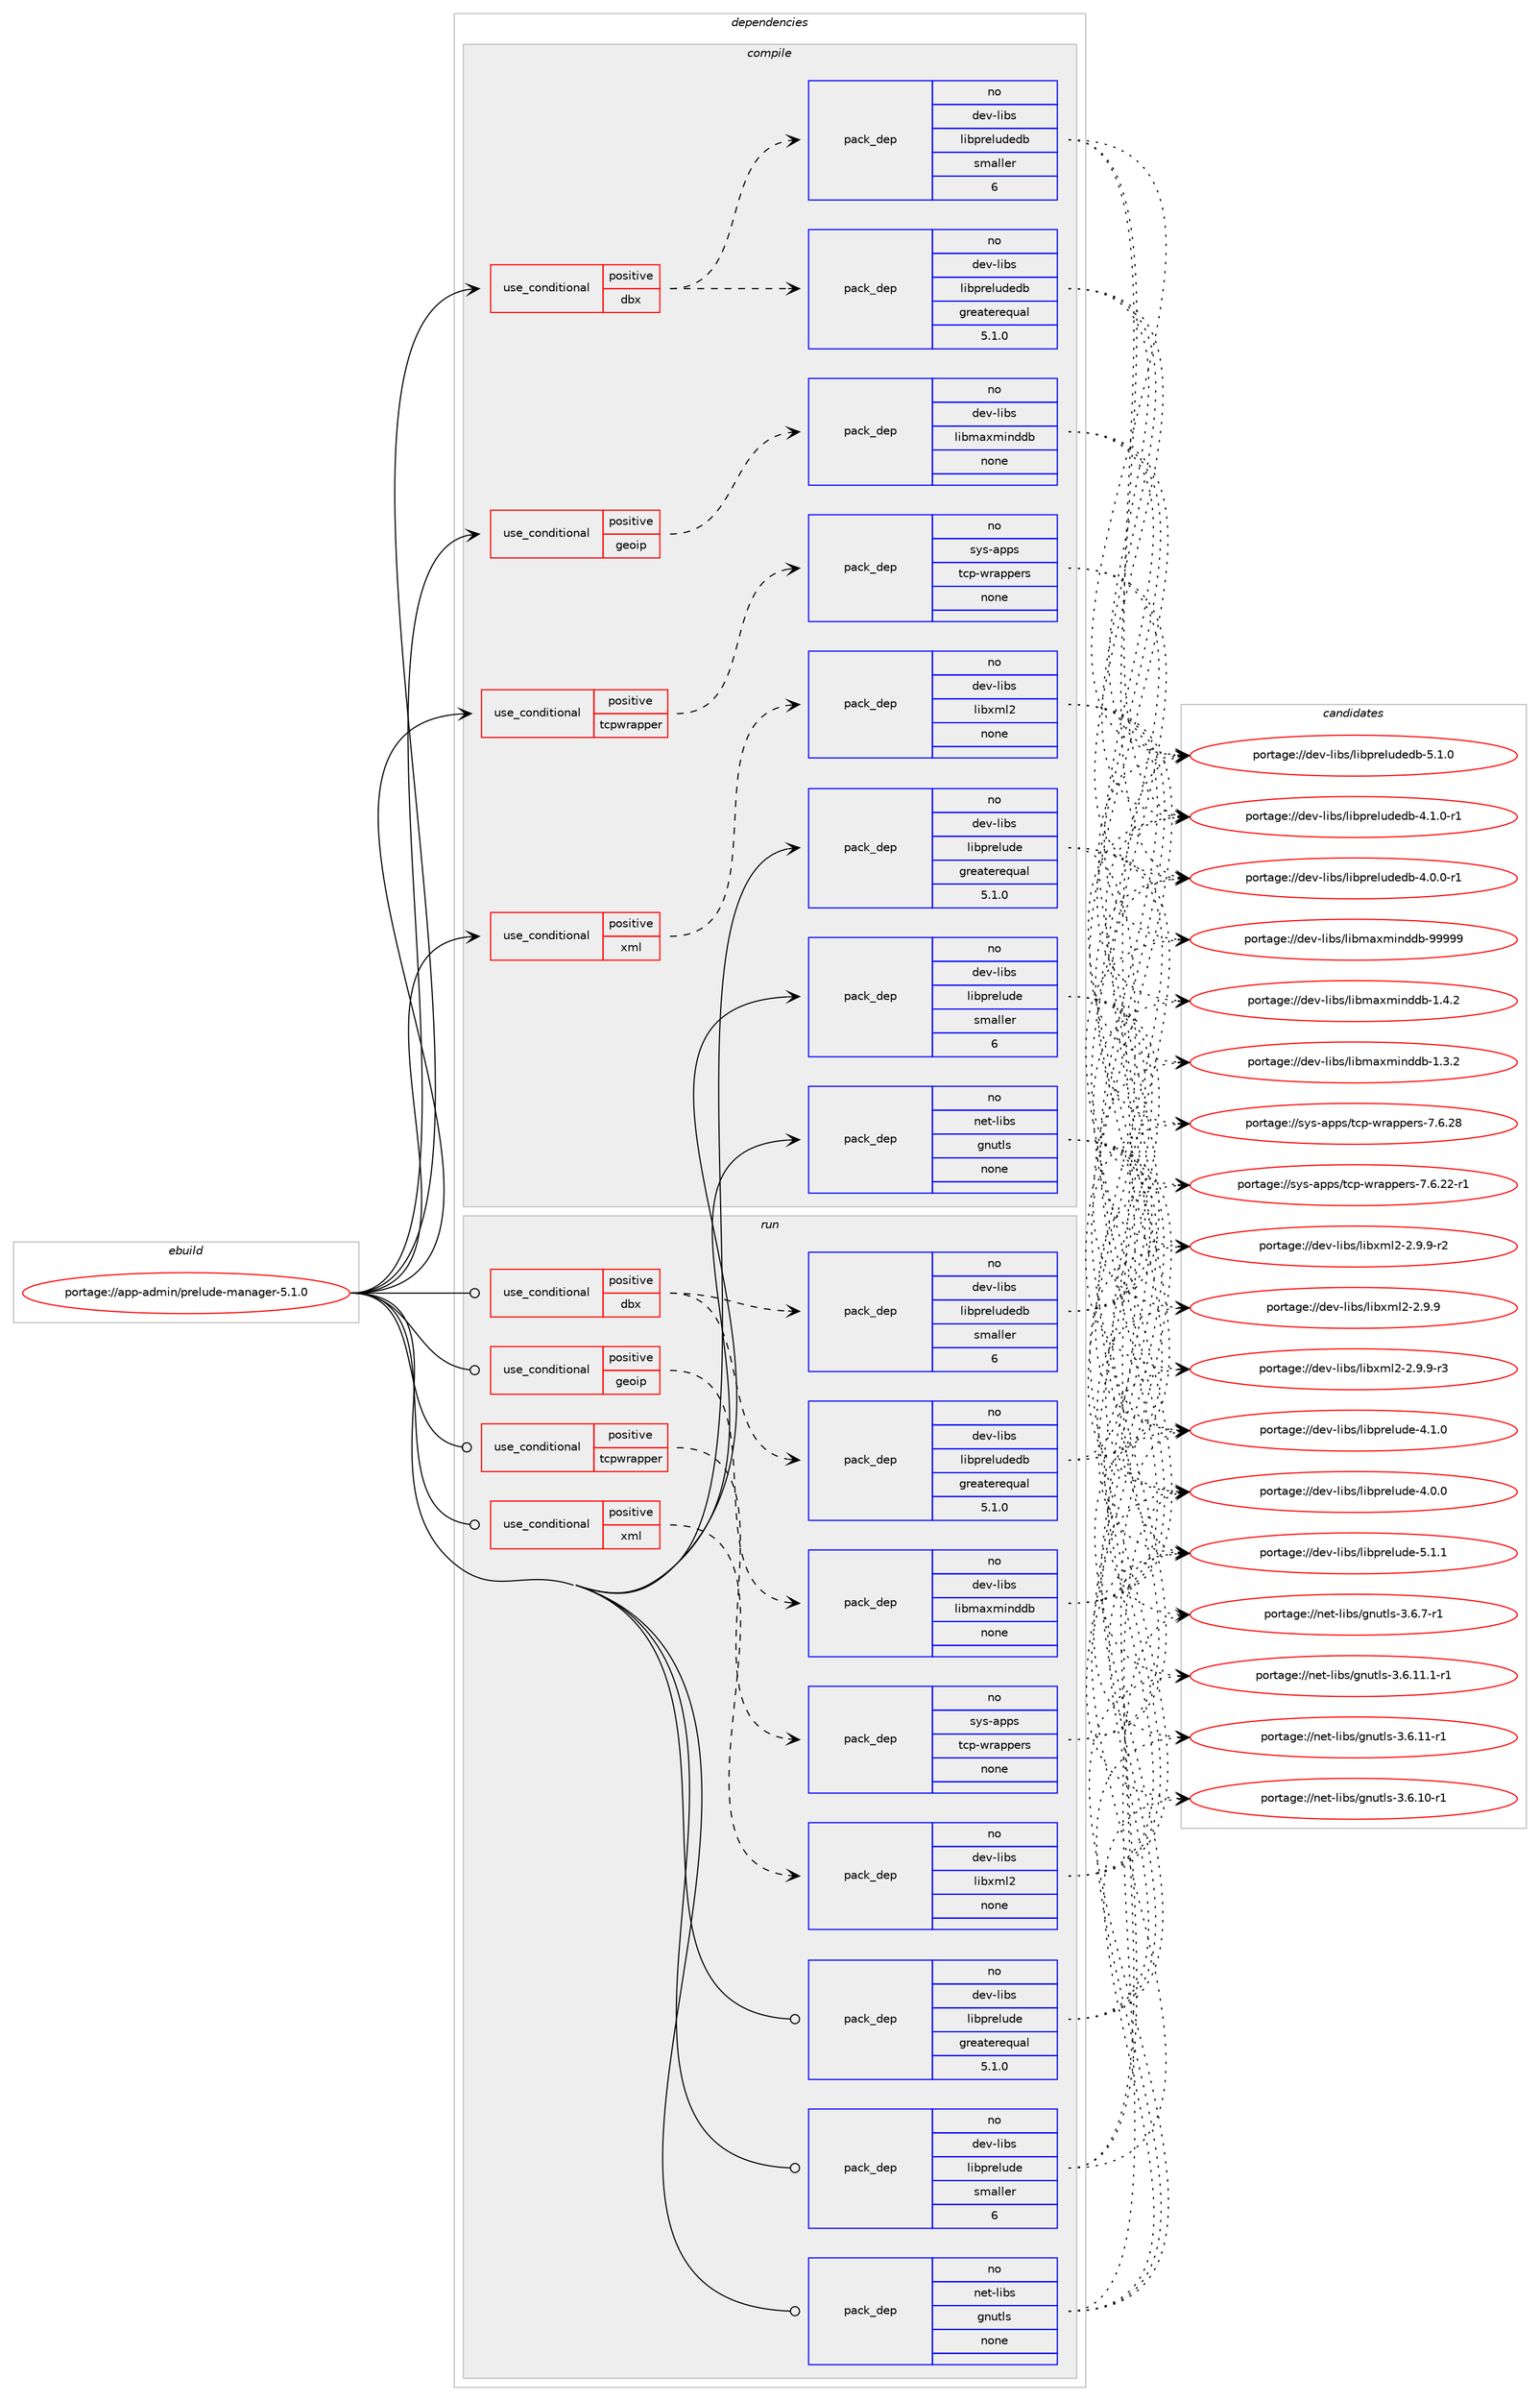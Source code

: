 digraph prolog {

# *************
# Graph options
# *************

newrank=true;
concentrate=true;
compound=true;
graph [rankdir=LR,fontname=Helvetica,fontsize=10,ranksep=1.5];#, ranksep=2.5, nodesep=0.2];
edge  [arrowhead=vee];
node  [fontname=Helvetica,fontsize=10];

# **********
# The ebuild
# **********

subgraph cluster_leftcol {
color=gray;
label=<<i>ebuild</i>>;
id [label="portage://app-admin/prelude-manager-5.1.0", color=red, width=4, href="../app-admin/prelude-manager-5.1.0.svg"];
}

# ****************
# The dependencies
# ****************

subgraph cluster_midcol {
color=gray;
label=<<i>dependencies</i>>;
subgraph cluster_compile {
fillcolor="#eeeeee";
style=filled;
label=<<i>compile</i>>;
subgraph cond154800 {
dependency654213 [label=<<TABLE BORDER="0" CELLBORDER="1" CELLSPACING="0" CELLPADDING="4"><TR><TD ROWSPAN="3" CELLPADDING="10">use_conditional</TD></TR><TR><TD>positive</TD></TR><TR><TD>dbx</TD></TR></TABLE>>, shape=none, color=red];
subgraph pack490716 {
dependency654214 [label=<<TABLE BORDER="0" CELLBORDER="1" CELLSPACING="0" CELLPADDING="4" WIDTH="220"><TR><TD ROWSPAN="6" CELLPADDING="30">pack_dep</TD></TR><TR><TD WIDTH="110">no</TD></TR><TR><TD>dev-libs</TD></TR><TR><TD>libpreludedb</TD></TR><TR><TD>greaterequal</TD></TR><TR><TD>5.1.0</TD></TR></TABLE>>, shape=none, color=blue];
}
dependency654213:e -> dependency654214:w [weight=20,style="dashed",arrowhead="vee"];
subgraph pack490717 {
dependency654215 [label=<<TABLE BORDER="0" CELLBORDER="1" CELLSPACING="0" CELLPADDING="4" WIDTH="220"><TR><TD ROWSPAN="6" CELLPADDING="30">pack_dep</TD></TR><TR><TD WIDTH="110">no</TD></TR><TR><TD>dev-libs</TD></TR><TR><TD>libpreludedb</TD></TR><TR><TD>smaller</TD></TR><TR><TD>6</TD></TR></TABLE>>, shape=none, color=blue];
}
dependency654213:e -> dependency654215:w [weight=20,style="dashed",arrowhead="vee"];
}
id:e -> dependency654213:w [weight=20,style="solid",arrowhead="vee"];
subgraph cond154801 {
dependency654216 [label=<<TABLE BORDER="0" CELLBORDER="1" CELLSPACING="0" CELLPADDING="4"><TR><TD ROWSPAN="3" CELLPADDING="10">use_conditional</TD></TR><TR><TD>positive</TD></TR><TR><TD>geoip</TD></TR></TABLE>>, shape=none, color=red];
subgraph pack490718 {
dependency654217 [label=<<TABLE BORDER="0" CELLBORDER="1" CELLSPACING="0" CELLPADDING="4" WIDTH="220"><TR><TD ROWSPAN="6" CELLPADDING="30">pack_dep</TD></TR><TR><TD WIDTH="110">no</TD></TR><TR><TD>dev-libs</TD></TR><TR><TD>libmaxminddb</TD></TR><TR><TD>none</TD></TR><TR><TD></TD></TR></TABLE>>, shape=none, color=blue];
}
dependency654216:e -> dependency654217:w [weight=20,style="dashed",arrowhead="vee"];
}
id:e -> dependency654216:w [weight=20,style="solid",arrowhead="vee"];
subgraph cond154802 {
dependency654218 [label=<<TABLE BORDER="0" CELLBORDER="1" CELLSPACING="0" CELLPADDING="4"><TR><TD ROWSPAN="3" CELLPADDING="10">use_conditional</TD></TR><TR><TD>positive</TD></TR><TR><TD>tcpwrapper</TD></TR></TABLE>>, shape=none, color=red];
subgraph pack490719 {
dependency654219 [label=<<TABLE BORDER="0" CELLBORDER="1" CELLSPACING="0" CELLPADDING="4" WIDTH="220"><TR><TD ROWSPAN="6" CELLPADDING="30">pack_dep</TD></TR><TR><TD WIDTH="110">no</TD></TR><TR><TD>sys-apps</TD></TR><TR><TD>tcp-wrappers</TD></TR><TR><TD>none</TD></TR><TR><TD></TD></TR></TABLE>>, shape=none, color=blue];
}
dependency654218:e -> dependency654219:w [weight=20,style="dashed",arrowhead="vee"];
}
id:e -> dependency654218:w [weight=20,style="solid",arrowhead="vee"];
subgraph cond154803 {
dependency654220 [label=<<TABLE BORDER="0" CELLBORDER="1" CELLSPACING="0" CELLPADDING="4"><TR><TD ROWSPAN="3" CELLPADDING="10">use_conditional</TD></TR><TR><TD>positive</TD></TR><TR><TD>xml</TD></TR></TABLE>>, shape=none, color=red];
subgraph pack490720 {
dependency654221 [label=<<TABLE BORDER="0" CELLBORDER="1" CELLSPACING="0" CELLPADDING="4" WIDTH="220"><TR><TD ROWSPAN="6" CELLPADDING="30">pack_dep</TD></TR><TR><TD WIDTH="110">no</TD></TR><TR><TD>dev-libs</TD></TR><TR><TD>libxml2</TD></TR><TR><TD>none</TD></TR><TR><TD></TD></TR></TABLE>>, shape=none, color=blue];
}
dependency654220:e -> dependency654221:w [weight=20,style="dashed",arrowhead="vee"];
}
id:e -> dependency654220:w [weight=20,style="solid",arrowhead="vee"];
subgraph pack490721 {
dependency654222 [label=<<TABLE BORDER="0" CELLBORDER="1" CELLSPACING="0" CELLPADDING="4" WIDTH="220"><TR><TD ROWSPAN="6" CELLPADDING="30">pack_dep</TD></TR><TR><TD WIDTH="110">no</TD></TR><TR><TD>dev-libs</TD></TR><TR><TD>libprelude</TD></TR><TR><TD>greaterequal</TD></TR><TR><TD>5.1.0</TD></TR></TABLE>>, shape=none, color=blue];
}
id:e -> dependency654222:w [weight=20,style="solid",arrowhead="vee"];
subgraph pack490722 {
dependency654223 [label=<<TABLE BORDER="0" CELLBORDER="1" CELLSPACING="0" CELLPADDING="4" WIDTH="220"><TR><TD ROWSPAN="6" CELLPADDING="30">pack_dep</TD></TR><TR><TD WIDTH="110">no</TD></TR><TR><TD>dev-libs</TD></TR><TR><TD>libprelude</TD></TR><TR><TD>smaller</TD></TR><TR><TD>6</TD></TR></TABLE>>, shape=none, color=blue];
}
id:e -> dependency654223:w [weight=20,style="solid",arrowhead="vee"];
subgraph pack490723 {
dependency654224 [label=<<TABLE BORDER="0" CELLBORDER="1" CELLSPACING="0" CELLPADDING="4" WIDTH="220"><TR><TD ROWSPAN="6" CELLPADDING="30">pack_dep</TD></TR><TR><TD WIDTH="110">no</TD></TR><TR><TD>net-libs</TD></TR><TR><TD>gnutls</TD></TR><TR><TD>none</TD></TR><TR><TD></TD></TR></TABLE>>, shape=none, color=blue];
}
id:e -> dependency654224:w [weight=20,style="solid",arrowhead="vee"];
}
subgraph cluster_compileandrun {
fillcolor="#eeeeee";
style=filled;
label=<<i>compile and run</i>>;
}
subgraph cluster_run {
fillcolor="#eeeeee";
style=filled;
label=<<i>run</i>>;
subgraph cond154804 {
dependency654225 [label=<<TABLE BORDER="0" CELLBORDER="1" CELLSPACING="0" CELLPADDING="4"><TR><TD ROWSPAN="3" CELLPADDING="10">use_conditional</TD></TR><TR><TD>positive</TD></TR><TR><TD>dbx</TD></TR></TABLE>>, shape=none, color=red];
subgraph pack490724 {
dependency654226 [label=<<TABLE BORDER="0" CELLBORDER="1" CELLSPACING="0" CELLPADDING="4" WIDTH="220"><TR><TD ROWSPAN="6" CELLPADDING="30">pack_dep</TD></TR><TR><TD WIDTH="110">no</TD></TR><TR><TD>dev-libs</TD></TR><TR><TD>libpreludedb</TD></TR><TR><TD>greaterequal</TD></TR><TR><TD>5.1.0</TD></TR></TABLE>>, shape=none, color=blue];
}
dependency654225:e -> dependency654226:w [weight=20,style="dashed",arrowhead="vee"];
subgraph pack490725 {
dependency654227 [label=<<TABLE BORDER="0" CELLBORDER="1" CELLSPACING="0" CELLPADDING="4" WIDTH="220"><TR><TD ROWSPAN="6" CELLPADDING="30">pack_dep</TD></TR><TR><TD WIDTH="110">no</TD></TR><TR><TD>dev-libs</TD></TR><TR><TD>libpreludedb</TD></TR><TR><TD>smaller</TD></TR><TR><TD>6</TD></TR></TABLE>>, shape=none, color=blue];
}
dependency654225:e -> dependency654227:w [weight=20,style="dashed",arrowhead="vee"];
}
id:e -> dependency654225:w [weight=20,style="solid",arrowhead="odot"];
subgraph cond154805 {
dependency654228 [label=<<TABLE BORDER="0" CELLBORDER="1" CELLSPACING="0" CELLPADDING="4"><TR><TD ROWSPAN="3" CELLPADDING="10">use_conditional</TD></TR><TR><TD>positive</TD></TR><TR><TD>geoip</TD></TR></TABLE>>, shape=none, color=red];
subgraph pack490726 {
dependency654229 [label=<<TABLE BORDER="0" CELLBORDER="1" CELLSPACING="0" CELLPADDING="4" WIDTH="220"><TR><TD ROWSPAN="6" CELLPADDING="30">pack_dep</TD></TR><TR><TD WIDTH="110">no</TD></TR><TR><TD>dev-libs</TD></TR><TR><TD>libmaxminddb</TD></TR><TR><TD>none</TD></TR><TR><TD></TD></TR></TABLE>>, shape=none, color=blue];
}
dependency654228:e -> dependency654229:w [weight=20,style="dashed",arrowhead="vee"];
}
id:e -> dependency654228:w [weight=20,style="solid",arrowhead="odot"];
subgraph cond154806 {
dependency654230 [label=<<TABLE BORDER="0" CELLBORDER="1" CELLSPACING="0" CELLPADDING="4"><TR><TD ROWSPAN="3" CELLPADDING="10">use_conditional</TD></TR><TR><TD>positive</TD></TR><TR><TD>tcpwrapper</TD></TR></TABLE>>, shape=none, color=red];
subgraph pack490727 {
dependency654231 [label=<<TABLE BORDER="0" CELLBORDER="1" CELLSPACING="0" CELLPADDING="4" WIDTH="220"><TR><TD ROWSPAN="6" CELLPADDING="30">pack_dep</TD></TR><TR><TD WIDTH="110">no</TD></TR><TR><TD>sys-apps</TD></TR><TR><TD>tcp-wrappers</TD></TR><TR><TD>none</TD></TR><TR><TD></TD></TR></TABLE>>, shape=none, color=blue];
}
dependency654230:e -> dependency654231:w [weight=20,style="dashed",arrowhead="vee"];
}
id:e -> dependency654230:w [weight=20,style="solid",arrowhead="odot"];
subgraph cond154807 {
dependency654232 [label=<<TABLE BORDER="0" CELLBORDER="1" CELLSPACING="0" CELLPADDING="4"><TR><TD ROWSPAN="3" CELLPADDING="10">use_conditional</TD></TR><TR><TD>positive</TD></TR><TR><TD>xml</TD></TR></TABLE>>, shape=none, color=red];
subgraph pack490728 {
dependency654233 [label=<<TABLE BORDER="0" CELLBORDER="1" CELLSPACING="0" CELLPADDING="4" WIDTH="220"><TR><TD ROWSPAN="6" CELLPADDING="30">pack_dep</TD></TR><TR><TD WIDTH="110">no</TD></TR><TR><TD>dev-libs</TD></TR><TR><TD>libxml2</TD></TR><TR><TD>none</TD></TR><TR><TD></TD></TR></TABLE>>, shape=none, color=blue];
}
dependency654232:e -> dependency654233:w [weight=20,style="dashed",arrowhead="vee"];
}
id:e -> dependency654232:w [weight=20,style="solid",arrowhead="odot"];
subgraph pack490729 {
dependency654234 [label=<<TABLE BORDER="0" CELLBORDER="1" CELLSPACING="0" CELLPADDING="4" WIDTH="220"><TR><TD ROWSPAN="6" CELLPADDING="30">pack_dep</TD></TR><TR><TD WIDTH="110">no</TD></TR><TR><TD>dev-libs</TD></TR><TR><TD>libprelude</TD></TR><TR><TD>greaterequal</TD></TR><TR><TD>5.1.0</TD></TR></TABLE>>, shape=none, color=blue];
}
id:e -> dependency654234:w [weight=20,style="solid",arrowhead="odot"];
subgraph pack490730 {
dependency654235 [label=<<TABLE BORDER="0" CELLBORDER="1" CELLSPACING="0" CELLPADDING="4" WIDTH="220"><TR><TD ROWSPAN="6" CELLPADDING="30">pack_dep</TD></TR><TR><TD WIDTH="110">no</TD></TR><TR><TD>dev-libs</TD></TR><TR><TD>libprelude</TD></TR><TR><TD>smaller</TD></TR><TR><TD>6</TD></TR></TABLE>>, shape=none, color=blue];
}
id:e -> dependency654235:w [weight=20,style="solid",arrowhead="odot"];
subgraph pack490731 {
dependency654236 [label=<<TABLE BORDER="0" CELLBORDER="1" CELLSPACING="0" CELLPADDING="4" WIDTH="220"><TR><TD ROWSPAN="6" CELLPADDING="30">pack_dep</TD></TR><TR><TD WIDTH="110">no</TD></TR><TR><TD>net-libs</TD></TR><TR><TD>gnutls</TD></TR><TR><TD>none</TD></TR><TR><TD></TD></TR></TABLE>>, shape=none, color=blue];
}
id:e -> dependency654236:w [weight=20,style="solid",arrowhead="odot"];
}
}

# **************
# The candidates
# **************

subgraph cluster_choices {
rank=same;
color=gray;
label=<<i>candidates</i>>;

subgraph choice490716 {
color=black;
nodesep=1;
choice1001011184510810598115471081059811211410110811710010110098455346494648 [label="portage://dev-libs/libpreludedb-5.1.0", color=red, width=4,href="../dev-libs/libpreludedb-5.1.0.svg"];
choice10010111845108105981154710810598112114101108117100101100984552464946484511449 [label="portage://dev-libs/libpreludedb-4.1.0-r1", color=red, width=4,href="../dev-libs/libpreludedb-4.1.0-r1.svg"];
choice10010111845108105981154710810598112114101108117100101100984552464846484511449 [label="portage://dev-libs/libpreludedb-4.0.0-r1", color=red, width=4,href="../dev-libs/libpreludedb-4.0.0-r1.svg"];
dependency654214:e -> choice1001011184510810598115471081059811211410110811710010110098455346494648:w [style=dotted,weight="100"];
dependency654214:e -> choice10010111845108105981154710810598112114101108117100101100984552464946484511449:w [style=dotted,weight="100"];
dependency654214:e -> choice10010111845108105981154710810598112114101108117100101100984552464846484511449:w [style=dotted,weight="100"];
}
subgraph choice490717 {
color=black;
nodesep=1;
choice1001011184510810598115471081059811211410110811710010110098455346494648 [label="portage://dev-libs/libpreludedb-5.1.0", color=red, width=4,href="../dev-libs/libpreludedb-5.1.0.svg"];
choice10010111845108105981154710810598112114101108117100101100984552464946484511449 [label="portage://dev-libs/libpreludedb-4.1.0-r1", color=red, width=4,href="../dev-libs/libpreludedb-4.1.0-r1.svg"];
choice10010111845108105981154710810598112114101108117100101100984552464846484511449 [label="portage://dev-libs/libpreludedb-4.0.0-r1", color=red, width=4,href="../dev-libs/libpreludedb-4.0.0-r1.svg"];
dependency654215:e -> choice1001011184510810598115471081059811211410110811710010110098455346494648:w [style=dotted,weight="100"];
dependency654215:e -> choice10010111845108105981154710810598112114101108117100101100984552464946484511449:w [style=dotted,weight="100"];
dependency654215:e -> choice10010111845108105981154710810598112114101108117100101100984552464846484511449:w [style=dotted,weight="100"];
}
subgraph choice490718 {
color=black;
nodesep=1;
choice100101118451081059811547108105981099712010910511010010098455757575757 [label="portage://dev-libs/libmaxminddb-99999", color=red, width=4,href="../dev-libs/libmaxminddb-99999.svg"];
choice100101118451081059811547108105981099712010910511010010098454946524650 [label="portage://dev-libs/libmaxminddb-1.4.2", color=red, width=4,href="../dev-libs/libmaxminddb-1.4.2.svg"];
choice100101118451081059811547108105981099712010910511010010098454946514650 [label="portage://dev-libs/libmaxminddb-1.3.2", color=red, width=4,href="../dev-libs/libmaxminddb-1.3.2.svg"];
dependency654217:e -> choice100101118451081059811547108105981099712010910511010010098455757575757:w [style=dotted,weight="100"];
dependency654217:e -> choice100101118451081059811547108105981099712010910511010010098454946524650:w [style=dotted,weight="100"];
dependency654217:e -> choice100101118451081059811547108105981099712010910511010010098454946514650:w [style=dotted,weight="100"];
}
subgraph choice490719 {
color=black;
nodesep=1;
choice11512111545971121121154711699112451191149711211210111411545554654465056 [label="portage://sys-apps/tcp-wrappers-7.6.28", color=red, width=4,href="../sys-apps/tcp-wrappers-7.6.28.svg"];
choice115121115459711211211547116991124511911497112112101114115455546544650504511449 [label="portage://sys-apps/tcp-wrappers-7.6.22-r1", color=red, width=4,href="../sys-apps/tcp-wrappers-7.6.22-r1.svg"];
dependency654219:e -> choice11512111545971121121154711699112451191149711211210111411545554654465056:w [style=dotted,weight="100"];
dependency654219:e -> choice115121115459711211211547116991124511911497112112101114115455546544650504511449:w [style=dotted,weight="100"];
}
subgraph choice490720 {
color=black;
nodesep=1;
choice10010111845108105981154710810598120109108504550465746574511451 [label="portage://dev-libs/libxml2-2.9.9-r3", color=red, width=4,href="../dev-libs/libxml2-2.9.9-r3.svg"];
choice10010111845108105981154710810598120109108504550465746574511450 [label="portage://dev-libs/libxml2-2.9.9-r2", color=red, width=4,href="../dev-libs/libxml2-2.9.9-r2.svg"];
choice1001011184510810598115471081059812010910850455046574657 [label="portage://dev-libs/libxml2-2.9.9", color=red, width=4,href="../dev-libs/libxml2-2.9.9.svg"];
dependency654221:e -> choice10010111845108105981154710810598120109108504550465746574511451:w [style=dotted,weight="100"];
dependency654221:e -> choice10010111845108105981154710810598120109108504550465746574511450:w [style=dotted,weight="100"];
dependency654221:e -> choice1001011184510810598115471081059812010910850455046574657:w [style=dotted,weight="100"];
}
subgraph choice490721 {
color=black;
nodesep=1;
choice10010111845108105981154710810598112114101108117100101455346494649 [label="portage://dev-libs/libprelude-5.1.1", color=red, width=4,href="../dev-libs/libprelude-5.1.1.svg"];
choice10010111845108105981154710810598112114101108117100101455246494648 [label="portage://dev-libs/libprelude-4.1.0", color=red, width=4,href="../dev-libs/libprelude-4.1.0.svg"];
choice10010111845108105981154710810598112114101108117100101455246484648 [label="portage://dev-libs/libprelude-4.0.0", color=red, width=4,href="../dev-libs/libprelude-4.0.0.svg"];
dependency654222:e -> choice10010111845108105981154710810598112114101108117100101455346494649:w [style=dotted,weight="100"];
dependency654222:e -> choice10010111845108105981154710810598112114101108117100101455246494648:w [style=dotted,weight="100"];
dependency654222:e -> choice10010111845108105981154710810598112114101108117100101455246484648:w [style=dotted,weight="100"];
}
subgraph choice490722 {
color=black;
nodesep=1;
choice10010111845108105981154710810598112114101108117100101455346494649 [label="portage://dev-libs/libprelude-5.1.1", color=red, width=4,href="../dev-libs/libprelude-5.1.1.svg"];
choice10010111845108105981154710810598112114101108117100101455246494648 [label="portage://dev-libs/libprelude-4.1.0", color=red, width=4,href="../dev-libs/libprelude-4.1.0.svg"];
choice10010111845108105981154710810598112114101108117100101455246484648 [label="portage://dev-libs/libprelude-4.0.0", color=red, width=4,href="../dev-libs/libprelude-4.0.0.svg"];
dependency654223:e -> choice10010111845108105981154710810598112114101108117100101455346494649:w [style=dotted,weight="100"];
dependency654223:e -> choice10010111845108105981154710810598112114101108117100101455246494648:w [style=dotted,weight="100"];
dependency654223:e -> choice10010111845108105981154710810598112114101108117100101455246484648:w [style=dotted,weight="100"];
}
subgraph choice490723 {
color=black;
nodesep=1;
choice1101011164510810598115471031101171161081154551465446554511449 [label="portage://net-libs/gnutls-3.6.7-r1", color=red, width=4,href="../net-libs/gnutls-3.6.7-r1.svg"];
choice1101011164510810598115471031101171161081154551465446494946494511449 [label="portage://net-libs/gnutls-3.6.11.1-r1", color=red, width=4,href="../net-libs/gnutls-3.6.11.1-r1.svg"];
choice110101116451081059811547103110117116108115455146544649494511449 [label="portage://net-libs/gnutls-3.6.11-r1", color=red, width=4,href="../net-libs/gnutls-3.6.11-r1.svg"];
choice110101116451081059811547103110117116108115455146544649484511449 [label="portage://net-libs/gnutls-3.6.10-r1", color=red, width=4,href="../net-libs/gnutls-3.6.10-r1.svg"];
dependency654224:e -> choice1101011164510810598115471031101171161081154551465446554511449:w [style=dotted,weight="100"];
dependency654224:e -> choice1101011164510810598115471031101171161081154551465446494946494511449:w [style=dotted,weight="100"];
dependency654224:e -> choice110101116451081059811547103110117116108115455146544649494511449:w [style=dotted,weight="100"];
dependency654224:e -> choice110101116451081059811547103110117116108115455146544649484511449:w [style=dotted,weight="100"];
}
subgraph choice490724 {
color=black;
nodesep=1;
choice1001011184510810598115471081059811211410110811710010110098455346494648 [label="portage://dev-libs/libpreludedb-5.1.0", color=red, width=4,href="../dev-libs/libpreludedb-5.1.0.svg"];
choice10010111845108105981154710810598112114101108117100101100984552464946484511449 [label="portage://dev-libs/libpreludedb-4.1.0-r1", color=red, width=4,href="../dev-libs/libpreludedb-4.1.0-r1.svg"];
choice10010111845108105981154710810598112114101108117100101100984552464846484511449 [label="portage://dev-libs/libpreludedb-4.0.0-r1", color=red, width=4,href="../dev-libs/libpreludedb-4.0.0-r1.svg"];
dependency654226:e -> choice1001011184510810598115471081059811211410110811710010110098455346494648:w [style=dotted,weight="100"];
dependency654226:e -> choice10010111845108105981154710810598112114101108117100101100984552464946484511449:w [style=dotted,weight="100"];
dependency654226:e -> choice10010111845108105981154710810598112114101108117100101100984552464846484511449:w [style=dotted,weight="100"];
}
subgraph choice490725 {
color=black;
nodesep=1;
choice1001011184510810598115471081059811211410110811710010110098455346494648 [label="portage://dev-libs/libpreludedb-5.1.0", color=red, width=4,href="../dev-libs/libpreludedb-5.1.0.svg"];
choice10010111845108105981154710810598112114101108117100101100984552464946484511449 [label="portage://dev-libs/libpreludedb-4.1.0-r1", color=red, width=4,href="../dev-libs/libpreludedb-4.1.0-r1.svg"];
choice10010111845108105981154710810598112114101108117100101100984552464846484511449 [label="portage://dev-libs/libpreludedb-4.0.0-r1", color=red, width=4,href="../dev-libs/libpreludedb-4.0.0-r1.svg"];
dependency654227:e -> choice1001011184510810598115471081059811211410110811710010110098455346494648:w [style=dotted,weight="100"];
dependency654227:e -> choice10010111845108105981154710810598112114101108117100101100984552464946484511449:w [style=dotted,weight="100"];
dependency654227:e -> choice10010111845108105981154710810598112114101108117100101100984552464846484511449:w [style=dotted,weight="100"];
}
subgraph choice490726 {
color=black;
nodesep=1;
choice100101118451081059811547108105981099712010910511010010098455757575757 [label="portage://dev-libs/libmaxminddb-99999", color=red, width=4,href="../dev-libs/libmaxminddb-99999.svg"];
choice100101118451081059811547108105981099712010910511010010098454946524650 [label="portage://dev-libs/libmaxminddb-1.4.2", color=red, width=4,href="../dev-libs/libmaxminddb-1.4.2.svg"];
choice100101118451081059811547108105981099712010910511010010098454946514650 [label="portage://dev-libs/libmaxminddb-1.3.2", color=red, width=4,href="../dev-libs/libmaxminddb-1.3.2.svg"];
dependency654229:e -> choice100101118451081059811547108105981099712010910511010010098455757575757:w [style=dotted,weight="100"];
dependency654229:e -> choice100101118451081059811547108105981099712010910511010010098454946524650:w [style=dotted,weight="100"];
dependency654229:e -> choice100101118451081059811547108105981099712010910511010010098454946514650:w [style=dotted,weight="100"];
}
subgraph choice490727 {
color=black;
nodesep=1;
choice11512111545971121121154711699112451191149711211210111411545554654465056 [label="portage://sys-apps/tcp-wrappers-7.6.28", color=red, width=4,href="../sys-apps/tcp-wrappers-7.6.28.svg"];
choice115121115459711211211547116991124511911497112112101114115455546544650504511449 [label="portage://sys-apps/tcp-wrappers-7.6.22-r1", color=red, width=4,href="../sys-apps/tcp-wrappers-7.6.22-r1.svg"];
dependency654231:e -> choice11512111545971121121154711699112451191149711211210111411545554654465056:w [style=dotted,weight="100"];
dependency654231:e -> choice115121115459711211211547116991124511911497112112101114115455546544650504511449:w [style=dotted,weight="100"];
}
subgraph choice490728 {
color=black;
nodesep=1;
choice10010111845108105981154710810598120109108504550465746574511451 [label="portage://dev-libs/libxml2-2.9.9-r3", color=red, width=4,href="../dev-libs/libxml2-2.9.9-r3.svg"];
choice10010111845108105981154710810598120109108504550465746574511450 [label="portage://dev-libs/libxml2-2.9.9-r2", color=red, width=4,href="../dev-libs/libxml2-2.9.9-r2.svg"];
choice1001011184510810598115471081059812010910850455046574657 [label="portage://dev-libs/libxml2-2.9.9", color=red, width=4,href="../dev-libs/libxml2-2.9.9.svg"];
dependency654233:e -> choice10010111845108105981154710810598120109108504550465746574511451:w [style=dotted,weight="100"];
dependency654233:e -> choice10010111845108105981154710810598120109108504550465746574511450:w [style=dotted,weight="100"];
dependency654233:e -> choice1001011184510810598115471081059812010910850455046574657:w [style=dotted,weight="100"];
}
subgraph choice490729 {
color=black;
nodesep=1;
choice10010111845108105981154710810598112114101108117100101455346494649 [label="portage://dev-libs/libprelude-5.1.1", color=red, width=4,href="../dev-libs/libprelude-5.1.1.svg"];
choice10010111845108105981154710810598112114101108117100101455246494648 [label="portage://dev-libs/libprelude-4.1.0", color=red, width=4,href="../dev-libs/libprelude-4.1.0.svg"];
choice10010111845108105981154710810598112114101108117100101455246484648 [label="portage://dev-libs/libprelude-4.0.0", color=red, width=4,href="../dev-libs/libprelude-4.0.0.svg"];
dependency654234:e -> choice10010111845108105981154710810598112114101108117100101455346494649:w [style=dotted,weight="100"];
dependency654234:e -> choice10010111845108105981154710810598112114101108117100101455246494648:w [style=dotted,weight="100"];
dependency654234:e -> choice10010111845108105981154710810598112114101108117100101455246484648:w [style=dotted,weight="100"];
}
subgraph choice490730 {
color=black;
nodesep=1;
choice10010111845108105981154710810598112114101108117100101455346494649 [label="portage://dev-libs/libprelude-5.1.1", color=red, width=4,href="../dev-libs/libprelude-5.1.1.svg"];
choice10010111845108105981154710810598112114101108117100101455246494648 [label="portage://dev-libs/libprelude-4.1.0", color=red, width=4,href="../dev-libs/libprelude-4.1.0.svg"];
choice10010111845108105981154710810598112114101108117100101455246484648 [label="portage://dev-libs/libprelude-4.0.0", color=red, width=4,href="../dev-libs/libprelude-4.0.0.svg"];
dependency654235:e -> choice10010111845108105981154710810598112114101108117100101455346494649:w [style=dotted,weight="100"];
dependency654235:e -> choice10010111845108105981154710810598112114101108117100101455246494648:w [style=dotted,weight="100"];
dependency654235:e -> choice10010111845108105981154710810598112114101108117100101455246484648:w [style=dotted,weight="100"];
}
subgraph choice490731 {
color=black;
nodesep=1;
choice1101011164510810598115471031101171161081154551465446554511449 [label="portage://net-libs/gnutls-3.6.7-r1", color=red, width=4,href="../net-libs/gnutls-3.6.7-r1.svg"];
choice1101011164510810598115471031101171161081154551465446494946494511449 [label="portage://net-libs/gnutls-3.6.11.1-r1", color=red, width=4,href="../net-libs/gnutls-3.6.11.1-r1.svg"];
choice110101116451081059811547103110117116108115455146544649494511449 [label="portage://net-libs/gnutls-3.6.11-r1", color=red, width=4,href="../net-libs/gnutls-3.6.11-r1.svg"];
choice110101116451081059811547103110117116108115455146544649484511449 [label="portage://net-libs/gnutls-3.6.10-r1", color=red, width=4,href="../net-libs/gnutls-3.6.10-r1.svg"];
dependency654236:e -> choice1101011164510810598115471031101171161081154551465446554511449:w [style=dotted,weight="100"];
dependency654236:e -> choice1101011164510810598115471031101171161081154551465446494946494511449:w [style=dotted,weight="100"];
dependency654236:e -> choice110101116451081059811547103110117116108115455146544649494511449:w [style=dotted,weight="100"];
dependency654236:e -> choice110101116451081059811547103110117116108115455146544649484511449:w [style=dotted,weight="100"];
}
}

}
